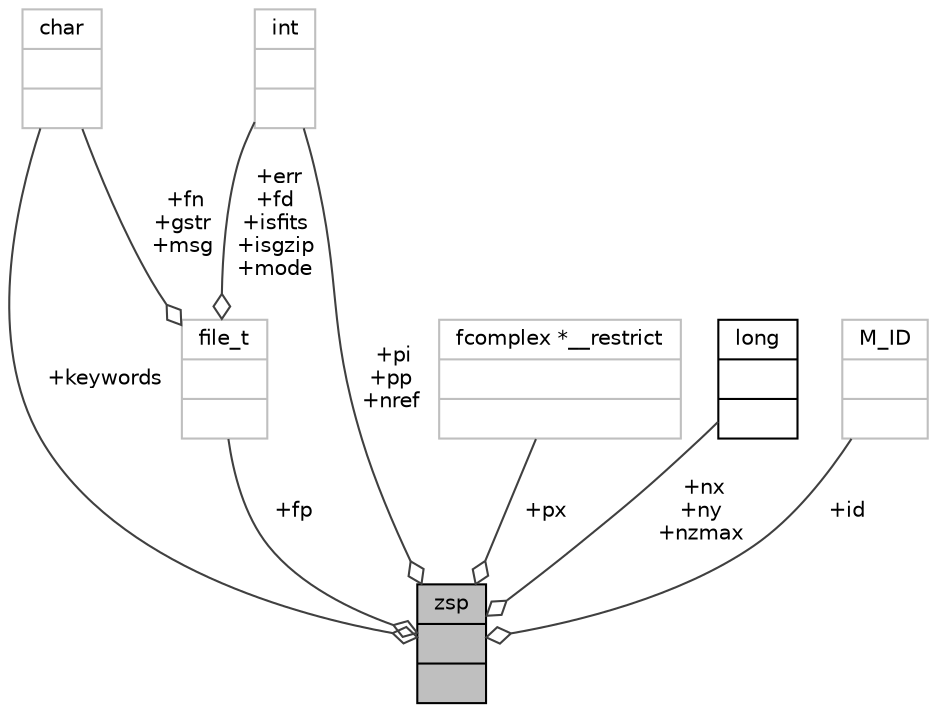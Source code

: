 digraph "zsp"
{
 // INTERACTIVE_SVG=YES
  bgcolor="transparent";
  edge [fontname="Helvetica",fontsize="10",labelfontname="Helvetica",labelfontsize="10"];
  node [fontname="Helvetica",fontsize="10",shape=record];
  Node21 [label="{zsp\n||}",height=0.2,width=0.4,color="black", fillcolor="grey75", style="filled", fontcolor="black"];
  Node22 -> Node21 [color="grey25",fontsize="10",style="solid",label=" +fp" ,arrowhead="odiamond",fontname="Helvetica"];
  Node22 [label="{file_t\n||}",height=0.2,width=0.4,color="grey75"];
  Node23 -> Node22 [color="grey25",fontsize="10",style="solid",label=" +fn\n+gstr\n+msg" ,arrowhead="odiamond",fontname="Helvetica"];
  Node23 [label="{char\n||}",height=0.2,width=0.4,color="grey75"];
  Node24 -> Node22 [color="grey25",fontsize="10",style="solid",label=" +err\n+fd\n+isfits\n+isgzip\n+mode" ,arrowhead="odiamond",fontname="Helvetica"];
  Node24 [label="{int\n||}",height=0.2,width=0.4,color="grey75"];
  Node23 -> Node21 [color="grey25",fontsize="10",style="solid",label=" +keywords" ,arrowhead="odiamond",fontname="Helvetica"];
  Node26 -> Node21 [color="grey25",fontsize="10",style="solid",label=" +px" ,arrowhead="odiamond",fontname="Helvetica"];
  Node26 [label="{fcomplex *__restrict\n||}",height=0.2,width=0.4,color="grey75"];
  Node24 -> Node21 [color="grey25",fontsize="10",style="solid",label=" +pi\n+pp\n+nref" ,arrowhead="odiamond",fontname="Helvetica"];
  Node27 -> Node21 [color="grey25",fontsize="10",style="solid",label=" +nx\n+ny\n+nzmax" ,arrowhead="odiamond",fontname="Helvetica"];
  Node27 [label="{long\n||}",height=0.2,width=0.4,color="black",URL="$d7/d63/classlong.html"];
  Node28 -> Node21 [color="grey25",fontsize="10",style="solid",label=" +id" ,arrowhead="odiamond",fontname="Helvetica"];
  Node28 [label="{M_ID\n||}",height=0.2,width=0.4,color="grey75"];
}
